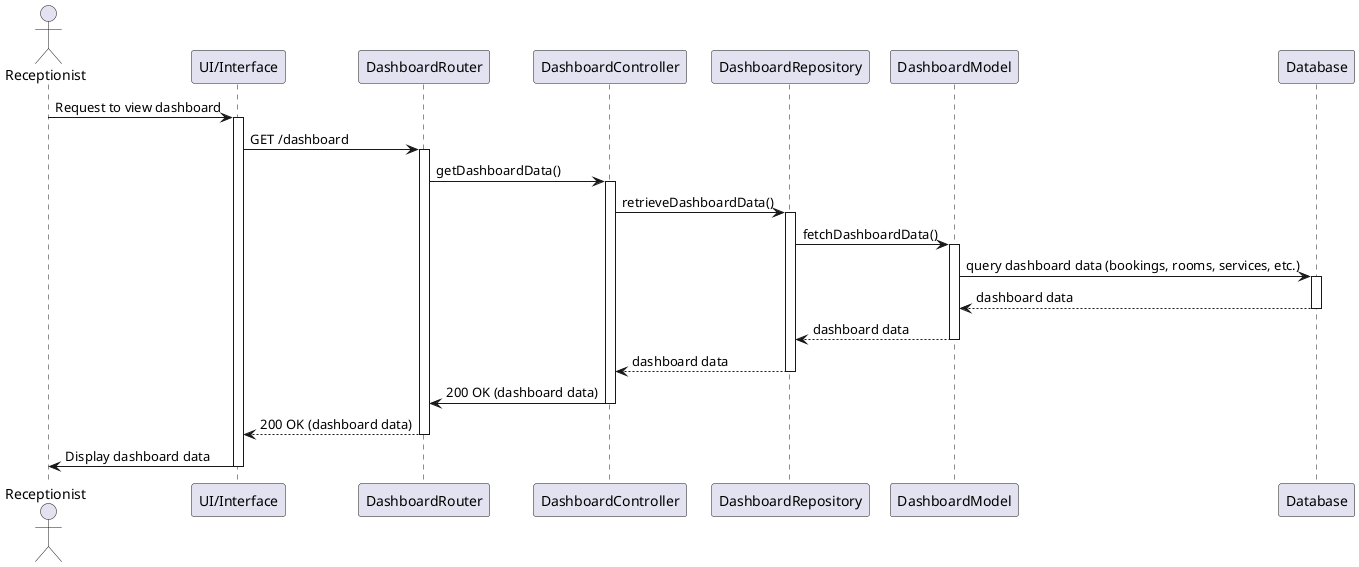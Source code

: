 @startuml
actor Receptionist
participant "UI/Interface" as UI
participant "DashboardRouter" as Router
participant "DashboardController" as Controller
participant "DashboardRepository" as Repository
participant "DashboardModel" as DashboardModel
participant "Database" as DB

Receptionist -> UI: Request to view dashboard
activate UI
UI -> Router: GET /dashboard
activate Router
Router -> Controller: getDashboardData()
activate Controller
Controller -> Repository: retrieveDashboardData()
activate Repository

Repository -> DashboardModel: fetchDashboardData()
activate DashboardModel
DashboardModel -> DB: query dashboard data (bookings, rooms, services, etc.)
activate DB
DB --> DashboardModel: dashboard data
deactivate DB
DashboardModel --> Repository: dashboard data
deactivate DashboardModel
Repository --> Controller: dashboard data
deactivate Repository

Controller -> Router: 200 OK (dashboard data)
deactivate Controller
Router --> UI: 200 OK (dashboard data)
deactivate Router
UI -> Receptionist: Display dashboard data
deactivate UI
@enduml

